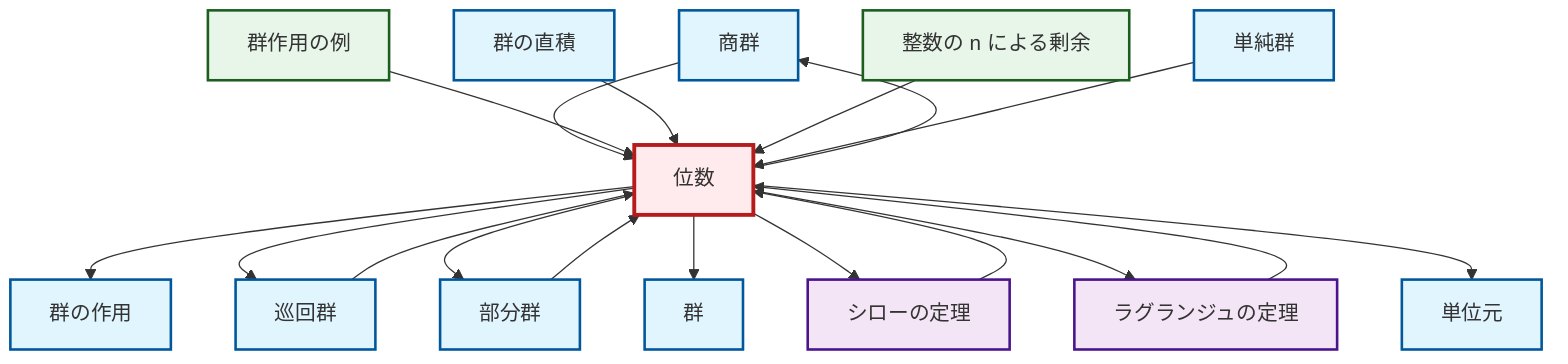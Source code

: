 graph TD
    classDef definition fill:#e1f5fe,stroke:#01579b,stroke-width:2px
    classDef theorem fill:#f3e5f5,stroke:#4a148c,stroke-width:2px
    classDef axiom fill:#fff3e0,stroke:#e65100,stroke-width:2px
    classDef example fill:#e8f5e9,stroke:#1b5e20,stroke-width:2px
    classDef current fill:#ffebee,stroke:#b71c1c,stroke-width:3px
    def-identity-element["単位元"]:::definition
    def-quotient-group["商群"]:::definition
    def-cyclic-group["巡回群"]:::definition
    def-order["位数"]:::definition
    def-simple-group["単純群"]:::definition
    def-direct-product["群の直積"]:::definition
    def-group["群"]:::definition
    thm-lagrange["ラグランジュの定理"]:::theorem
    thm-sylow["シローの定理"]:::theorem
    ex-quotient-integers-mod-n["整数の n による剰余"]:::example
    def-group-action["群の作用"]:::definition
    def-subgroup["部分群"]:::definition
    ex-group-action-examples["群作用の例"]:::example
    def-order --> def-group-action
    def-quotient-group --> def-order
    def-order --> def-cyclic-group
    def-order --> def-quotient-group
    def-order --> def-subgroup
    def-order --> def-group
    ex-group-action-examples --> def-order
    thm-lagrange --> def-order
    def-subgroup --> def-order
    def-direct-product --> def-order
    def-cyclic-group --> def-order
    ex-quotient-integers-mod-n --> def-order
    def-simple-group --> def-order
    def-order --> thm-sylow
    def-order --> thm-lagrange
    def-order --> def-identity-element
    thm-sylow --> def-order
    class def-order current